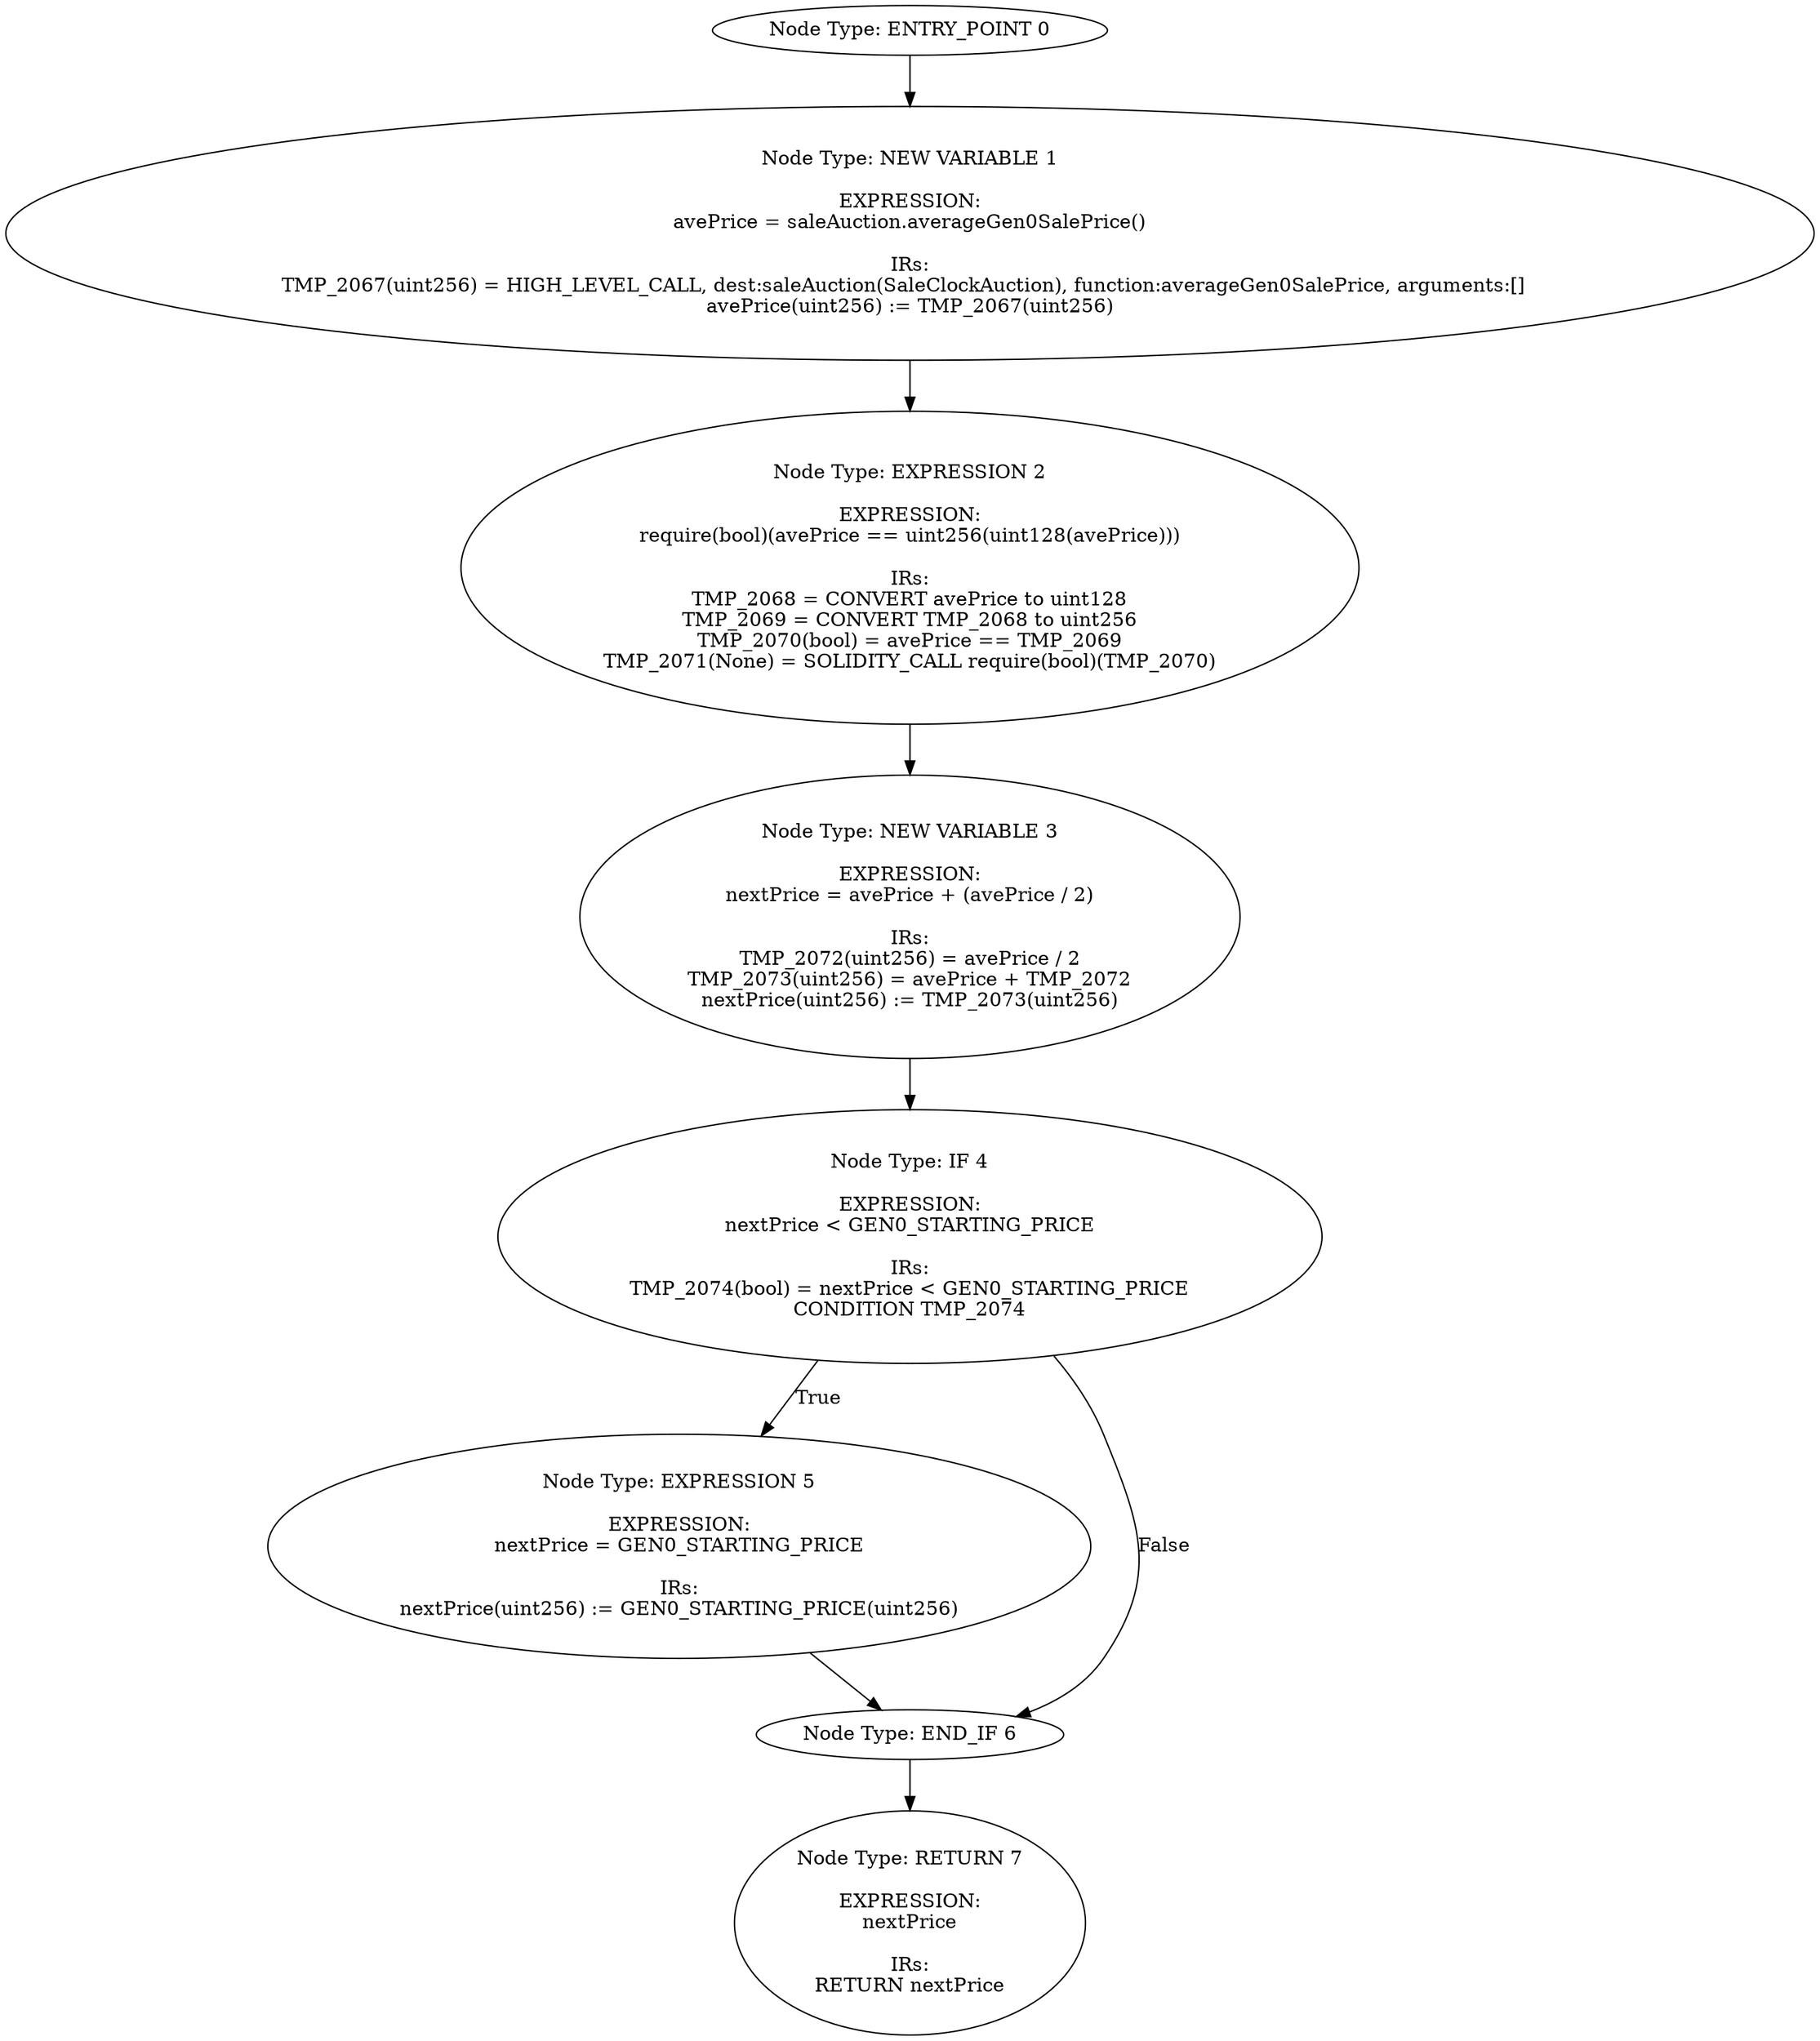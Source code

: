 digraph{
0[label="Node Type: ENTRY_POINT 0
"];
0->1;
1[label="Node Type: NEW VARIABLE 1

EXPRESSION:
avePrice = saleAuction.averageGen0SalePrice()

IRs:
TMP_2067(uint256) = HIGH_LEVEL_CALL, dest:saleAuction(SaleClockAuction), function:averageGen0SalePrice, arguments:[]  
avePrice(uint256) := TMP_2067(uint256)"];
1->2;
2[label="Node Type: EXPRESSION 2

EXPRESSION:
require(bool)(avePrice == uint256(uint128(avePrice)))

IRs:
TMP_2068 = CONVERT avePrice to uint128
TMP_2069 = CONVERT TMP_2068 to uint256
TMP_2070(bool) = avePrice == TMP_2069
TMP_2071(None) = SOLIDITY_CALL require(bool)(TMP_2070)"];
2->3;
3[label="Node Type: NEW VARIABLE 3

EXPRESSION:
nextPrice = avePrice + (avePrice / 2)

IRs:
TMP_2072(uint256) = avePrice / 2
TMP_2073(uint256) = avePrice + TMP_2072
nextPrice(uint256) := TMP_2073(uint256)"];
3->4;
4[label="Node Type: IF 4

EXPRESSION:
nextPrice < GEN0_STARTING_PRICE

IRs:
TMP_2074(bool) = nextPrice < GEN0_STARTING_PRICE
CONDITION TMP_2074"];
4->5[label="True"];
4->6[label="False"];
5[label="Node Type: EXPRESSION 5

EXPRESSION:
nextPrice = GEN0_STARTING_PRICE

IRs:
nextPrice(uint256) := GEN0_STARTING_PRICE(uint256)"];
5->6;
6[label="Node Type: END_IF 6
"];
6->7;
7[label="Node Type: RETURN 7

EXPRESSION:
nextPrice

IRs:
RETURN nextPrice"];
}

